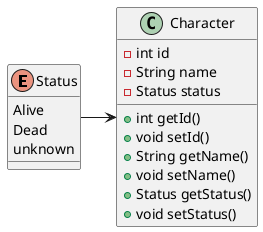 @startuml

enum Status {
    Alive
    Dead
    unknown
}

class Character {
    - int id
    - String name
    - Status status
    + int getId()
    + void setId()
    + String getName()
    + void setName()
    + Status getStatus()
    + void setStatus()
}

Status -> Character

@enduml